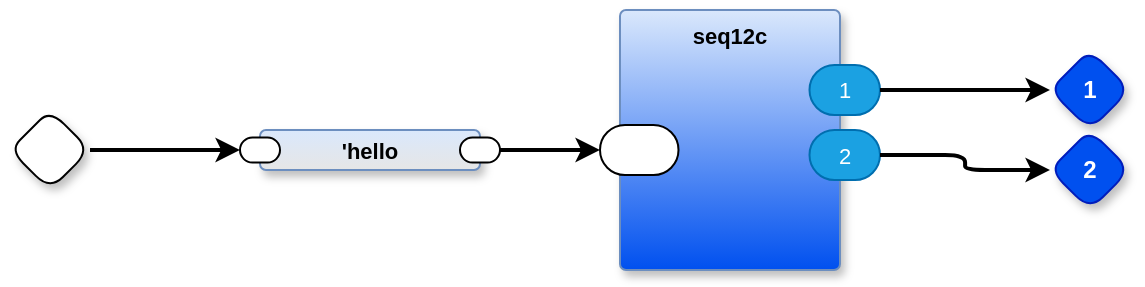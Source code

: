 <mxfile version="24.7.17" pages="2">
  <diagram id="MUEAqeF0EI30ocJ9Ftwc" name="main">
    <mxGraphModel dx="146" dy="381" grid="1" gridSize="10" guides="1" tooltips="1" connect="1" arrows="1" fold="1" page="1" pageScale="1" pageWidth="1100" pageHeight="850" math="0" shadow="0">
      <root>
        <mxCell id="0" />
        <mxCell id="1" parent="0" />
        <mxCell id="MQZsPcrhgI6mo9oAx_QS-1" value="1" style="rhombus;whiteSpace=wrap;html=1;rounded=1;fontStyle=1;glass=0;sketch=0;fontSize=12;points=[[0,0.5,0,0,0],[0.5,0,0,0,0],[0.5,1,0,0,0],[1,0.5,0,0,0]];shadow=1;fillColor=#0050ef;fontColor=#ffffff;strokeColor=#001DBC;fontFamily=Helvetica;" parent="1" vertex="1">
          <mxGeometry x="1640" y="60" width="40" height="40" as="geometry" />
        </mxCell>
        <mxCell id="MQZsPcrhgI6mo9oAx_QS-6" value="seq12c" style="rounded=1;sketch=0;container=1;recursiveResize=0;verticalAlign=top;arcSize=6;fontStyle=1;autosize=0;points=[];absoluteArcSize=1;shadow=1;strokeColor=#6c8ebf;fillColor=#DAE8FC;fontFamily=Helvetica;fontSize=11;labelBackgroundColor=none;gradientColor=#0050EF;" parent="1" vertex="1">
          <mxGeometry x="1425" y="40" width="110" height="130" as="geometry">
            <mxRectangle x="-98" y="-1230" width="99" height="26" as="alternateBounds" />
          </mxGeometry>
        </mxCell>
        <mxCell id="MQZsPcrhgI6mo9oAx_QS-8" value="1" style="rounded=1;whiteSpace=wrap;sketch=0;points=[[0,0.5,0,0,0],[1,0.5,0,0,0]];fillColor=#1ba1e2;fontColor=#ffffff;strokeColor=#006EAF;arcSize=50;fontFamily=Helvetica;fontSize=11;labelBackgroundColor=none;" parent="MQZsPcrhgI6mo9oAx_QS-6" vertex="1">
          <mxGeometry x="94.75" y="27.5" width="35.25" height="25" as="geometry" />
        </mxCell>
        <mxCell id="MQZsPcrhgI6mo9oAx_QS-9" value="" style="rounded=1;whiteSpace=wrap;sketch=0;points=[[0,0.5,0,0,0],[1,0.5,0,0,0]];arcSize=50;fontFamily=Helvetica;fontSize=11;fontColor=default;labelBackgroundColor=none;" parent="MQZsPcrhgI6mo9oAx_QS-6" vertex="1">
          <mxGeometry x="-10" y="57.5" width="39.25" height="25" as="geometry" />
        </mxCell>
        <mxCell id="MQZsPcrhgI6mo9oAx_QS-11" value="2" style="rounded=1;whiteSpace=wrap;sketch=0;points=[[0,0.5,0,0,0],[1,0.5,0,0,0]];fillColor=#1ba1e2;fontColor=#ffffff;strokeColor=#006EAF;arcSize=50;fontFamily=Helvetica;fontSize=11;labelBackgroundColor=none;" parent="MQZsPcrhgI6mo9oAx_QS-6" vertex="1">
          <mxGeometry x="94.75" y="60" width="35.25" height="25" as="geometry" />
        </mxCell>
        <mxCell id="MQZsPcrhgI6mo9oAx_QS-18" style="edgeStyle=orthogonalEdgeStyle;shape=connector;curved=0;rounded=1;orthogonalLoop=1;jettySize=auto;html=1;exitX=1;exitY=0.5;exitDx=0;exitDy=0;exitPerimeter=0;entryX=0;entryY=0.5;entryDx=0;entryDy=0;entryPerimeter=0;strokeColor=default;strokeWidth=2;align=center;verticalAlign=middle;fontFamily=Helvetica;fontSize=11;fontColor=default;labelBackgroundColor=default;endArrow=classic;" parent="1" source="MQZsPcrhgI6mo9oAx_QS-23" target="MQZsPcrhgI6mo9oAx_QS-26" edge="1">
          <mxGeometry relative="1" as="geometry">
            <mxPoint x="1180" y="110" as="sourcePoint" />
          </mxGeometry>
        </mxCell>
        <mxCell id="MQZsPcrhgI6mo9oAx_QS-20" style="edgeStyle=orthogonalEdgeStyle;shape=connector;curved=0;rounded=1;orthogonalLoop=1;jettySize=auto;html=1;exitX=1;exitY=0.5;exitDx=0;exitDy=0;exitPerimeter=0;entryX=0;entryY=0.5;entryDx=0;entryDy=0;entryPerimeter=0;strokeColor=default;strokeWidth=2;align=center;verticalAlign=middle;fontFamily=Helvetica;fontSize=11;fontColor=default;labelBackgroundColor=default;endArrow=classic;" parent="1" source="MQZsPcrhgI6mo9oAx_QS-8" target="MQZsPcrhgI6mo9oAx_QS-1" edge="1">
          <mxGeometry relative="1" as="geometry">
            <mxPoint x="1600" y="80" as="targetPoint" />
          </mxGeometry>
        </mxCell>
        <mxCell id="MQZsPcrhgI6mo9oAx_QS-21" style="edgeStyle=orthogonalEdgeStyle;shape=connector;curved=0;rounded=1;orthogonalLoop=1;jettySize=auto;html=1;exitX=1;exitY=0.5;exitDx=0;exitDy=0;exitPerimeter=0;entryX=0;entryY=0.5;entryDx=0;entryDy=0;entryPerimeter=0;strokeColor=default;strokeWidth=2;align=center;verticalAlign=middle;fontFamily=Helvetica;fontSize=11;fontColor=default;labelBackgroundColor=default;endArrow=classic;" parent="1" source="MQZsPcrhgI6mo9oAx_QS-11" target="x5mc6_dCWgqM8sQNCUdX-1" edge="1">
          <mxGeometry relative="1" as="geometry">
            <mxPoint x="1600" y="120" as="targetPoint" />
          </mxGeometry>
        </mxCell>
        <mxCell id="MQZsPcrhgI6mo9oAx_QS-23" value="" style="rhombus;whiteSpace=wrap;html=1;rounded=1;fontStyle=1;glass=0;sketch=0;fontSize=12;points=[[0,0.5,0,0,0],[0.5,0,0,0,0],[0.5,1,0,0,0],[1,0.5,0,0,0]];shadow=1;fontFamily=Helvetica;fontColor=default;" parent="1" vertex="1">
          <mxGeometry x="1120" y="90" width="40" height="40" as="geometry" />
        </mxCell>
        <mxCell id="MQZsPcrhgI6mo9oAx_QS-24" value="&#39;hello" style="rounded=1;container=1;recursiveResize=0;verticalAlign=middle;arcSize=6;fontStyle=1;autosize=0;points=[];absoluteArcSize=1;shadow=1;strokeColor=#6c8ebf;fillColor=#dae8fc;fontFamily=Helvetica;fontSize=11;gradientColor=#E6E6E6;fontColor=default;" parent="1" vertex="1">
          <mxGeometry x="1245" y="100" width="110" height="20" as="geometry">
            <mxRectangle x="-98" y="-1230" width="99" height="26" as="alternateBounds" />
          </mxGeometry>
        </mxCell>
        <mxCell id="MQZsPcrhgI6mo9oAx_QS-25" value="" style="rounded=1;sketch=0;points=[[0,0.5,0,0,0],[1,0.5,0,0,0]];arcSize=50;fontFamily=Helvetica;fontSize=11;fontColor=default;" parent="MQZsPcrhgI6mo9oAx_QS-24" vertex="1">
          <mxGeometry x="100" y="3.75" width="20" height="12.5" as="geometry" />
        </mxCell>
        <mxCell id="MQZsPcrhgI6mo9oAx_QS-26" value="" style="rounded=1;sketch=0;points=[[0,0.5,0,0,0],[1,0.5,0,0,0]];arcSize=50;fontFamily=Helvetica;fontSize=11;fontColor=default;" parent="MQZsPcrhgI6mo9oAx_QS-24" vertex="1">
          <mxGeometry x="-10" y="3.75" width="20" height="12.5" as="geometry" />
        </mxCell>
        <mxCell id="QgEnSPvNWFsEh9QpiZMo-1" style="edgeStyle=orthogonalEdgeStyle;rounded=1;orthogonalLoop=1;jettySize=auto;html=1;exitX=1;exitY=0.5;exitDx=0;exitDy=0;exitPerimeter=0;entryX=0;entryY=0.5;entryDx=0;entryDy=0;entryPerimeter=0;strokeWidth=2;curved=0;" parent="1" source="MQZsPcrhgI6mo9oAx_QS-25" target="MQZsPcrhgI6mo9oAx_QS-9" edge="1">
          <mxGeometry relative="1" as="geometry" />
        </mxCell>
        <mxCell id="x5mc6_dCWgqM8sQNCUdX-1" value="2" style="rhombus;whiteSpace=wrap;html=1;rounded=1;fontStyle=1;glass=0;sketch=0;fontSize=12;points=[[0,0.5,0,0,0],[0.5,0,0,0,0],[0.5,1,0,0,0],[1,0.5,0,0,0]];shadow=1;fillColor=#0050ef;fontColor=#ffffff;strokeColor=#001DBC;fontFamily=Helvetica;" vertex="1" parent="1">
          <mxGeometry x="1640" y="100" width="40" height="40" as="geometry" />
        </mxCell>
      </root>
    </mxGraphModel>
  </diagram>
  <diagram id="FDP4zpqfk78ByCc-TuvS" name="seq12c">
    <mxGraphModel dx="1006" dy="381" grid="1" gridSize="10" guides="1" tooltips="1" connect="1" arrows="1" fold="1" page="1" pageScale="1" pageWidth="1100" pageHeight="850" math="0" shadow="0">
      <root>
        <mxCell id="0" />
        <mxCell id="1" parent="0" />
        <mxCell id="EBOqqxyf-TRvdcjIKbjW-1" value="1then2" style="rounded=1;sketch=0;container=1;recursiveResize=0;verticalAlign=top;arcSize=6;fontStyle=1;autosize=0;points=[];absoluteArcSize=1;shadow=1;strokeColor=#001DBC;fillColor=#0050ef;fontColor=#ffffff;fontFamily=Helvetica;fontSize=11;labelBackgroundColor=none;" vertex="1" parent="1">
          <mxGeometry x="160" y="120" width="130" height="110" as="geometry">
            <mxRectangle x="-98" y="-1230" width="99" height="26" as="alternateBounds" />
          </mxGeometry>
        </mxCell>
        <mxCell id="EBOqqxyf-TRvdcjIKbjW-2" value="1" style="rounded=1;sketch=0;points=[[0,0.5,0,0,0],[1,0.5,0,0,0]];arcSize=50;fontFamily=Helvetica;fontSize=11;fontColor=default;labelBackgroundColor=none;" vertex="1" parent="EBOqqxyf-TRvdcjIKbjW-1">
          <mxGeometry x="-10" y="27.5" width="39.25" height="25" as="geometry" />
        </mxCell>
        <mxCell id="EBOqqxyf-TRvdcjIKbjW-3" value="2" style="rounded=1;sketch=0;points=[[0,0.5,0,0,0],[1,0.5,0,0,0]];arcSize=50;fontFamily=Helvetica;fontSize=11;fontColor=default;labelBackgroundColor=none;" vertex="1" parent="EBOqqxyf-TRvdcjIKbjW-1">
          <mxGeometry x="-10" y="67.5" width="39.25" height="25" as="geometry" />
        </mxCell>
        <mxCell id="EBOqqxyf-TRvdcjIKbjW-4" value="2" style="rounded=1;sketch=0;points=[[0,0.5,0,0,0],[1,0.5,0,0,0]];fillColor=#1ba1e2;fontColor=#ffffff;strokeColor=#006EAF;arcSize=50;fontFamily=Helvetica;fontSize=11;labelBackgroundColor=none;" vertex="1" parent="EBOqqxyf-TRvdcjIKbjW-1">
          <mxGeometry x="100" y="67.5" width="45.25" height="25" as="geometry" />
        </mxCell>
        <mxCell id="EBOqqxyf-TRvdcjIKbjW-5" value="1" style="rounded=1;sketch=0;points=[[0,0.5,0,0,0],[1,0.5,0,0,0]];fillColor=#1ba1e2;fontColor=#ffffff;strokeColor=#006EAF;arcSize=50;fontFamily=Helvetica;fontSize=11;labelBackgroundColor=none;" vertex="1" parent="EBOqqxyf-TRvdcjIKbjW-1">
          <mxGeometry x="100" y="27.5" width="45.25" height="25" as="geometry" />
        </mxCell>
        <mxCell id="EBOqqxyf-TRvdcjIKbjW-6" value="" style="rhombus;html=1;rounded=1;fontStyle=1;glass=0;sketch=0;fontSize=12;points=[[0,0.5,0,0,0],[0.5,0,0,0,0],[0.5,1,0,0,0],[1,0.5,0,0,0]];shadow=1;fontFamily=Helvetica;fontColor=default;labelBackgroundColor=default;" vertex="1" parent="1">
          <mxGeometry x="10" y="140" width="40" height="40" as="geometry" />
        </mxCell>
        <mxCell id="EBOqqxyf-TRvdcjIKbjW-9" style="edgeStyle=orthogonalEdgeStyle;shape=connector;curved=0;rounded=1;orthogonalLoop=1;jettySize=auto;html=1;exitX=1;exitY=0.5;exitDx=0;exitDy=0;exitPerimeter=0;entryX=0;entryY=0.5;entryDx=0;entryDy=0;entryPerimeter=0;strokeColor=default;strokeWidth=2;align=center;verticalAlign=middle;fontFamily=Helvetica;fontSize=11;fontColor=default;labelBackgroundColor=default;endArrow=classic;" edge="1" parent="1" source="EBOqqxyf-TRvdcjIKbjW-4" target="EBOqqxyf-TRvdcjIKbjW-10">
          <mxGeometry relative="1" as="geometry" />
        </mxCell>
        <mxCell id="EBOqqxyf-TRvdcjIKbjW-10" value="2" style="rhombus;html=1;rounded=1;fontStyle=1;glass=0;sketch=0;fontSize=12;points=[[0,0.5,0,0,0],[0.5,0,0,0,0],[0.5,1,0,0,0],[1,0.5,0,0,0]];shadow=1;fillColor=#0050ef;fontColor=#ffffff;strokeColor=#001DBC;fontFamily=Helvetica;labelBackgroundColor=none;" vertex="1" parent="1">
          <mxGeometry x="360" y="180" width="40" height="40" as="geometry" />
        </mxCell>
        <mxCell id="EBOqqxyf-TRvdcjIKbjW-11" value="1" style="rhombus;html=1;rounded=1;fontStyle=1;glass=0;sketch=0;fontSize=12;points=[[0,0.5,0,0,0],[0.5,0,0,0,0],[0.5,1,0,0,0],[1,0.5,0,0,0]];shadow=1;fillColor=#0050ef;fontColor=#ffffff;strokeColor=#001DBC;fontFamily=Helvetica;labelBackgroundColor=none;" vertex="1" parent="1">
          <mxGeometry x="360" y="140" width="40" height="40" as="geometry" />
        </mxCell>
        <mxCell id="EBOqqxyf-TRvdcjIKbjW-12" style="edgeStyle=orthogonalEdgeStyle;shape=connector;curved=0;rounded=1;orthogonalLoop=1;jettySize=auto;html=1;exitX=1;exitY=0.5;exitDx=0;exitDy=0;exitPerimeter=0;entryX=0;entryY=0.5;entryDx=0;entryDy=0;entryPerimeter=0;strokeColor=default;strokeWidth=2;align=center;verticalAlign=middle;fontFamily=Helvetica;fontSize=11;fontColor=default;labelBackgroundColor=default;endArrow=classic;" edge="1" parent="1" source="EBOqqxyf-TRvdcjIKbjW-5" target="EBOqqxyf-TRvdcjIKbjW-11">
          <mxGeometry relative="1" as="geometry" />
        </mxCell>
        <mxCell id="ckJSoWJP8_FsUBhUXRXn-1" style="edgeStyle=orthogonalEdgeStyle;rounded=1;orthogonalLoop=1;jettySize=auto;html=1;exitX=1;exitY=0.5;exitDx=0;exitDy=0;exitPerimeter=0;entryX=0;entryY=0.5;entryDx=0;entryDy=0;entryPerimeter=0;curved=0;strokeWidth=2;" edge="1" parent="1" source="EBOqqxyf-TRvdcjIKbjW-6" target="EBOqqxyf-TRvdcjIKbjW-3">
          <mxGeometry relative="1" as="geometry" />
        </mxCell>
        <mxCell id="ckJSoWJP8_FsUBhUXRXn-2" style="edgeStyle=orthogonalEdgeStyle;rounded=1;orthogonalLoop=1;jettySize=auto;html=1;exitX=1;exitY=0.5;exitDx=0;exitDy=0;exitPerimeter=0;entryX=0;entryY=0.5;entryDx=0;entryDy=0;entryPerimeter=0;strokeWidth=2;curved=0;" edge="1" parent="1" source="EBOqqxyf-TRvdcjIKbjW-6" target="EBOqqxyf-TRvdcjIKbjW-2">
          <mxGeometry relative="1" as="geometry" />
        </mxCell>
      </root>
    </mxGraphModel>
  </diagram>
</mxfile>
